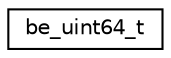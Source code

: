 digraph "Graphical Class Hierarchy"
{
 // LATEX_PDF_SIZE
  edge [fontname="Helvetica",fontsize="10",labelfontname="Helvetica",labelfontsize="10"];
  node [fontname="Helvetica",fontsize="10",shape=record];
  rankdir="LR";
  Node0 [label="be_uint64_t",height=0.2,width=0.4,color="black", fillcolor="white", style="filled",URL="$unionbe__uint64__t.html",tooltip="A 64 bit integer in big endian aka network byte order."];
}
